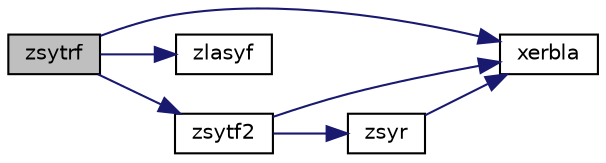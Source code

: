 digraph "zsytrf"
{
 // LATEX_PDF_SIZE
  edge [fontname="Helvetica",fontsize="10",labelfontname="Helvetica",labelfontsize="10"];
  node [fontname="Helvetica",fontsize="10",shape=record];
  rankdir="LR";
  Node1 [label="zsytrf",height=0.2,width=0.4,color="black", fillcolor="grey75", style="filled", fontcolor="black",tooltip="ZSYTRF"];
  Node1 -> Node2 [color="midnightblue",fontsize="10",style="solid",fontname="Helvetica"];
  Node2 [label="xerbla",height=0.2,width=0.4,color="black", fillcolor="white", style="filled",URL="$xerbla_8f.html#a377ee61015baf8dea7770b3a404b1c07",tooltip="XERBLA"];
  Node1 -> Node3 [color="midnightblue",fontsize="10",style="solid",fontname="Helvetica"];
  Node3 [label="zlasyf",height=0.2,width=0.4,color="black", fillcolor="white", style="filled",URL="$zlasyf_8f.html#a4bc883ee395efa527339d112e2df7ab6",tooltip="ZLASYF computes a partial factorization of a complex symmetric matrix using the Bunch-Kaufman diagona..."];
  Node1 -> Node4 [color="midnightblue",fontsize="10",style="solid",fontname="Helvetica"];
  Node4 [label="zsytf2",height=0.2,width=0.4,color="black", fillcolor="white", style="filled",URL="$zsytf2_8f.html#a08a69231abc76ecca401fad02c8e0821",tooltip="ZSYTF2 computes the factorization of a real symmetric indefinite matrix, using the diagonal pivoting ..."];
  Node4 -> Node2 [color="midnightblue",fontsize="10",style="solid",fontname="Helvetica"];
  Node4 -> Node5 [color="midnightblue",fontsize="10",style="solid",fontname="Helvetica"];
  Node5 [label="zsyr",height=0.2,width=0.4,color="black", fillcolor="white", style="filled",URL="$zsyr_8f.html#a08a5c1ca17a783b2f7e7f3bc80b422dd",tooltip="ZSYR performs the symmetric rank-1 update of a complex symmetric matrix."];
  Node5 -> Node2 [color="midnightblue",fontsize="10",style="solid",fontname="Helvetica"];
}
